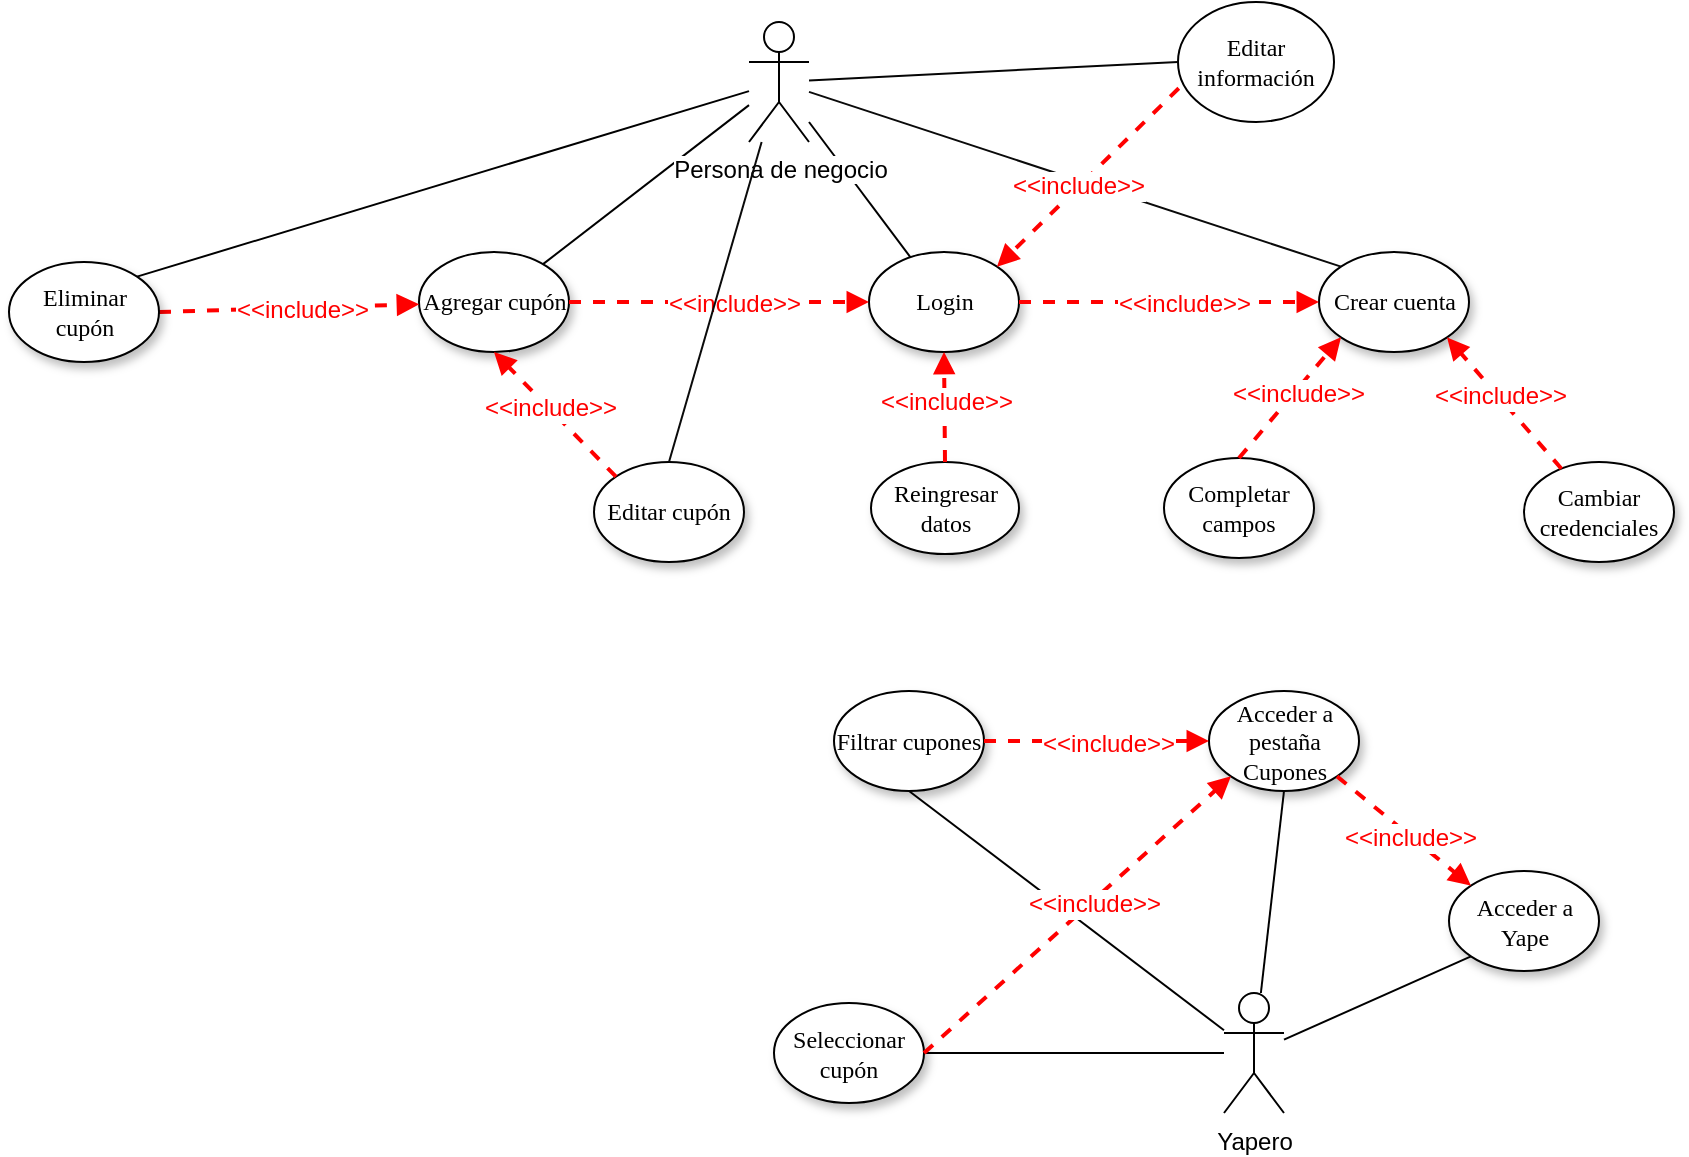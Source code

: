 <mxfile version="10.6.9" type="google"><diagram name="Page-1" id="42789a77-a242-8287-6e28-9cd8cfd52e62"><mxGraphModel dx="1162" dy="609" grid="1" gridSize="10" guides="1" tooltips="1" connect="1" arrows="1" fold="1" page="1" pageScale="1" pageWidth="1169" pageHeight="827" background="#ffffff" math="0" shadow="0"><root><mxCell id="0"/><mxCell id="1" parent="0"/><mxCell id="1ea317790d2ca983-12" style="edgeStyle=none;rounded=1;html=1;labelBackgroundColor=none;startArrow=none;startFill=0;startSize=5;endArrow=none;endFill=0;endSize=5;jettySize=auto;orthogonalLoop=1;strokeColor=#000000;strokeWidth=1;fontFamily=Verdana;fontSize=12;fontColor=#000000;" parent="1" source="GOeY4Hu4nDBWTHGjE_-F-1" target="1ea317790d2ca983-2" edge="1"><mxGeometry relative="1" as="geometry"><mxPoint x="822.666" y="376.479" as="sourcePoint"/></mxGeometry></mxCell><mxCell id="1ea317790d2ca983-13" value="" style="edgeStyle=none;rounded=1;html=1;labelBackgroundColor=none;startArrow=none;startFill=0;startSize=5;endArrow=none;endFill=0;endSize=5;jettySize=auto;orthogonalLoop=1;strokeColor=#000000;strokeWidth=1;fontFamily=Verdana;fontSize=12;fontColor=#000000;" parent="1" source="GOeY4Hu4nDBWTHGjE_-F-1" target="1ea317790d2ca983-9" edge="1"><mxGeometry x="-0.088" y="10" relative="1" as="geometry"><mxPoint x="770" y="250" as="sourcePoint"/><mxPoint as="offset"/></mxGeometry></mxCell><mxCell id="1ea317790d2ca983-2" value="&lt;span&gt;Agregar cupón&lt;/span&gt;" style="ellipse;whiteSpace=wrap;html=1;rounded=0;shadow=1;comic=0;labelBackgroundColor=none;strokeColor=#000000;strokeWidth=1;fillColor=#FFFFFF;fontFamily=Verdana;fontSize=12;fontColor=#000000;align=center;" parent="1" vertex="1"><mxGeometry x="407.5" y="175" width="75" height="50" as="geometry"/></mxCell><mxCell id="1ea317790d2ca983-3" value="&lt;span&gt;Editar cupón&lt;/span&gt;" style="ellipse;whiteSpace=wrap;html=1;rounded=0;shadow=1;comic=0;labelBackgroundColor=none;strokeColor=#000000;strokeWidth=1;fillColor=#FFFFFF;fontFamily=Verdana;fontSize=12;fontColor=#000000;align=center;" parent="1" vertex="1"><mxGeometry x="495" y="280" width="75" height="50" as="geometry"/></mxCell><mxCell id="1ea317790d2ca983-4" value="Acceder a Yape" style="ellipse;whiteSpace=wrap;html=1;rounded=0;shadow=1;comic=0;labelBackgroundColor=none;strokeColor=#000000;strokeWidth=1;fillColor=#FFFFFF;fontFamily=Verdana;fontSize=12;fontColor=#000000;align=center;" parent="1" vertex="1"><mxGeometry x="922.5" y="484.5" width="75" height="50" as="geometry"/></mxCell><mxCell id="1ea317790d2ca983-5" value="&lt;span&gt;Acceder a pestaña Cupones&lt;/span&gt;" style="ellipse;whiteSpace=wrap;html=1;rounded=0;shadow=1;comic=0;labelBackgroundColor=none;strokeColor=#000000;strokeWidth=1;fillColor=#FFFFFF;fontFamily=Verdana;fontSize=12;fontColor=#000000;align=center;" parent="1" vertex="1"><mxGeometry x="802.5" y="394.5" width="75" height="50" as="geometry"/></mxCell><mxCell id="1ea317790d2ca983-6" value="&lt;span&gt;Reingresar datos&lt;/span&gt;" style="ellipse;whiteSpace=wrap;html=1;rounded=0;shadow=1;comic=0;labelBackgroundColor=none;strokeColor=#000000;strokeWidth=1;fillColor=#FFFFFF;fontFamily=Verdana;fontSize=12;fontColor=#000000;align=center;" parent="1" vertex="1"><mxGeometry x="633.5" y="280" width="74" height="46" as="geometry"/></mxCell><mxCell id="1ea317790d2ca983-7" value="&lt;span&gt;Cambiar credenciales&lt;/span&gt;" style="ellipse;whiteSpace=wrap;html=1;rounded=0;shadow=1;comic=0;labelBackgroundColor=none;strokeColor=#000000;strokeWidth=1;fillColor=#FFFFFF;fontFamily=Verdana;fontSize=12;fontColor=#000000;align=center;" parent="1" vertex="1"><mxGeometry x="960" y="280" width="75" height="50" as="geometry"/></mxCell><mxCell id="1ea317790d2ca983-8" value="Filtrar cupones" style="ellipse;whiteSpace=wrap;html=1;rounded=0;shadow=1;comic=0;labelBackgroundColor=none;strokeColor=#000000;strokeWidth=1;fillColor=#FFFFFF;fontFamily=Verdana;fontSize=12;fontColor=#000000;align=center;" parent="1" vertex="1"><mxGeometry x="615" y="394.5" width="75" height="50" as="geometry"/></mxCell><mxCell id="1ea317790d2ca983-9" value="Login" style="ellipse;whiteSpace=wrap;html=1;rounded=0;shadow=1;comic=0;labelBackgroundColor=none;strokeColor=#000000;strokeWidth=1;fillColor=#FFFFFF;fontFamily=Verdana;fontSize=12;fontColor=#000000;align=center;" parent="1" vertex="1"><mxGeometry x="632.5" y="175" width="75" height="50" as="geometry"/></mxCell><mxCell id="1ea317790d2ca983-10" value="&lt;span&gt;Completar campos&lt;/span&gt;" style="ellipse;whiteSpace=wrap;html=1;rounded=0;shadow=1;comic=0;labelBackgroundColor=none;strokeColor=#000000;strokeWidth=1;fillColor=#FFFFFF;fontFamily=Verdana;fontSize=12;fontColor=#000000;align=center;" parent="1" vertex="1"><mxGeometry x="780" y="278" width="75" height="50" as="geometry"/></mxCell><mxCell id="1ea317790d2ca983-11" value="&lt;span&gt;Seleccionar cupón&lt;/span&gt;" style="ellipse;whiteSpace=wrap;html=1;rounded=0;shadow=1;comic=0;labelBackgroundColor=none;strokeColor=#000000;strokeWidth=1;fillColor=#FFFFFF;fontFamily=Verdana;fontSize=12;fontColor=#000000;align=center;" parent="1" vertex="1"><mxGeometry x="585" y="550.5" width="75" height="50" as="geometry"/></mxCell><mxCell id="GOeY4Hu4nDBWTHGjE_-F-1" value="Persona de negocio" style="shape=umlActor;verticalLabelPosition=bottom;labelBackgroundColor=#ffffff;verticalAlign=top;html=1;outlineConnect=0;" vertex="1" parent="1"><mxGeometry x="572.5" y="60" width="30" height="60" as="geometry"/></mxCell><mxCell id="GOeY4Hu4nDBWTHGjE_-F-5" value="&lt;font face=&quot;Verdana&quot;&gt;Editar información&lt;/font&gt;" style="ellipse;whiteSpace=wrap;html=1;" vertex="1" parent="1"><mxGeometry x="787" y="50" width="78" height="60" as="geometry"/></mxCell><mxCell id="GOeY4Hu4nDBWTHGjE_-F-8" value="Crear cuenta" style="ellipse;whiteSpace=wrap;html=1;rounded=0;shadow=1;comic=0;labelBackgroundColor=none;strokeColor=#000000;strokeWidth=1;fillColor=#FFFFFF;fontFamily=Verdana;fontSize=12;fontColor=#000000;align=center;" vertex="1" parent="1"><mxGeometry x="857.5" y="175" width="75" height="50" as="geometry"/></mxCell><mxCell id="GOeY4Hu4nDBWTHGjE_-F-10" value="" style="edgeStyle=none;rounded=1;html=1;labelBackgroundColor=none;startArrow=none;startFill=0;startSize=5;endArrow=none;endFill=0;endSize=5;jettySize=auto;orthogonalLoop=1;strokeColor=#000000;strokeWidth=1;fontFamily=Verdana;fontSize=12;fontColor=#000000;entryX=1;entryY=0;entryDx=0;entryDy=0;" edge="1" parent="1" source="GOeY4Hu4nDBWTHGjE_-F-1" target="GOeY4Hu4nDBWTHGjE_-F-9"><mxGeometry relative="1" as="geometry"><mxPoint x="955" y="218.502" as="sourcePoint"/><mxPoint x="1112.13" y="359.935" as="targetPoint"/></mxGeometry></mxCell><mxCell id="GOeY4Hu4nDBWTHGjE_-F-11" value="" style="edgeStyle=none;rounded=1;html=1;labelBackgroundColor=none;startArrow=none;startFill=0;startSize=5;endArrow=none;endFill=0;endSize=5;jettySize=auto;orthogonalLoop=1;strokeColor=#0A0A0A;strokeWidth=1;fontFamily=Verdana;fontSize=12;fontColor=#000000;entryX=0;entryY=0;entryDx=0;entryDy=0;" edge="1" parent="1" source="GOeY4Hu4nDBWTHGjE_-F-1" target="GOeY4Hu4nDBWTHGjE_-F-8"><mxGeometry x="-0.088" y="10" relative="1" as="geometry"><mxPoint x="820" y="210" as="sourcePoint"/><mxPoint x="459.999" y="338.503" as="targetPoint"/><mxPoint as="offset"/></mxGeometry></mxCell><mxCell id="GOeY4Hu4nDBWTHGjE_-F-12" value="Yapero" style="shape=umlActor;verticalLabelPosition=bottom;labelBackgroundColor=#ffffff;verticalAlign=top;html=1;outlineConnect=0;" vertex="1" parent="1"><mxGeometry x="810" y="545.5" width="30" height="60" as="geometry"/></mxCell><mxCell id="GOeY4Hu4nDBWTHGjE_-F-14" value="" style="edgeStyle=none;rounded=1;html=1;labelBackgroundColor=none;startArrow=none;startFill=0;startSize=5;endArrow=none;endFill=0;endSize=5;jettySize=auto;orthogonalLoop=1;strokeColor=#000000;strokeWidth=1;fontFamily=Verdana;fontSize=12;fontColor=#000000;exitX=1;exitY=0.5;exitDx=0;exitDy=0;" edge="1" parent="1" source="1ea317790d2ca983-11" target="GOeY4Hu4nDBWTHGjE_-F-12"><mxGeometry x="-0.088" y="10" relative="1" as="geometry"><mxPoint x="977.5" y="556.765" as="sourcePoint"/><mxPoint x="720.499" y="715.503" as="targetPoint"/><mxPoint as="offset"/></mxGeometry></mxCell><mxCell id="GOeY4Hu4nDBWTHGjE_-F-15" value="" style="edgeStyle=none;rounded=1;html=1;labelBackgroundColor=none;startArrow=none;startFill=0;startSize=5;endArrow=none;endFill=0;endSize=5;jettySize=auto;orthogonalLoop=1;strokeColor=#000000;strokeWidth=1;fontFamily=Verdana;fontSize=12;fontColor=#000000;exitX=0.5;exitY=1;exitDx=0;exitDy=0;" edge="1" parent="1" source="1ea317790d2ca983-8" target="GOeY4Hu4nDBWTHGjE_-F-12"><mxGeometry x="-0.088" y="10" relative="1" as="geometry"><mxPoint x="686.912" y="640.824" as="sourcePoint"/><mxPoint x="1045" y="616.518" as="targetPoint"/><mxPoint as="offset"/></mxGeometry></mxCell><mxCell id="GOeY4Hu4nDBWTHGjE_-F-16" value="" style="edgeStyle=none;rounded=1;html=1;labelBackgroundColor=none;startArrow=none;startFill=0;startSize=5;endArrow=none;endFill=0;endSize=5;jettySize=auto;orthogonalLoop=1;strokeColor=#000000;strokeWidth=1;fontFamily=Verdana;fontSize=12;fontColor=#000000;exitX=0.5;exitY=1;exitDx=0;exitDy=0;" edge="1" parent="1" source="1ea317790d2ca983-5" target="GOeY4Hu4nDBWTHGjE_-F-12"><mxGeometry x="-0.088" y="10" relative="1" as="geometry"><mxPoint x="829.265" y="584.353" as="sourcePoint"/><mxPoint x="1045" y="613.475" as="targetPoint"/><mxPoint as="offset"/></mxGeometry></mxCell><mxCell id="GOeY4Hu4nDBWTHGjE_-F-17" value="" style="edgeStyle=none;rounded=1;html=1;labelBackgroundColor=none;startArrow=none;startFill=0;startSize=5;endArrow=none;endFill=0;endSize=5;jettySize=auto;orthogonalLoop=1;strokeColor=#000000;strokeWidth=1;fontFamily=Verdana;fontSize=12;fontColor=#000000;exitX=0;exitY=1;exitDx=0;exitDy=0;" edge="1" parent="1" source="1ea317790d2ca983-4" target="GOeY4Hu4nDBWTHGjE_-F-12"><mxGeometry x="-0.088" y="10" relative="1" as="geometry"><mxPoint x="1132.353" y="489.088" as="sourcePoint"/><mxPoint x="1197.5" y="605.253" as="targetPoint"/><mxPoint as="offset"/></mxGeometry></mxCell><mxCell id="GOeY4Hu4nDBWTHGjE_-F-18" value="" style="endArrow=block;dashed=1;html=1;exitX=1;exitY=0.5;exitDx=0;exitDy=0;entryX=0;entryY=1;entryDx=0;entryDy=0;fillColor=#f8cecc;strokeColor=#FF0000;rounded=1;strokeWidth=2;endFill=1;" edge="1" parent="1" source="1ea317790d2ca983-11" target="1ea317790d2ca983-5"><mxGeometry width="50" height="50" relative="1" as="geometry"><mxPoint x="880" y="660.5" as="sourcePoint"/><mxPoint x="930" y="610.5" as="targetPoint"/></mxGeometry></mxCell><mxCell id="GOeY4Hu4nDBWTHGjE_-F-19" value="&lt;font color=&quot;#ff0000&quot;&gt;&amp;lt;&amp;lt;include&amp;gt;&amp;gt;&lt;/font&gt;" style="text;html=1;resizable=0;points=[];align=center;verticalAlign=middle;labelBackgroundColor=#ffffff;" vertex="1" connectable="0" parent="GOeY4Hu4nDBWTHGjE_-F-18"><mxGeometry x="0.097" y="-1" relative="1" as="geometry"><mxPoint as="offset"/></mxGeometry></mxCell><mxCell id="GOeY4Hu4nDBWTHGjE_-F-20" value="" style="endArrow=block;dashed=1;html=1;exitX=1;exitY=0.5;exitDx=0;exitDy=0;entryX=0;entryY=0.5;entryDx=0;entryDy=0;fillColor=#f8cecc;strokeColor=#FF0000;rounded=1;strokeWidth=2;endFill=1;" edge="1" parent="1" source="1ea317790d2ca983-8" target="1ea317790d2ca983-5"><mxGeometry width="50" height="50" relative="1" as="geometry"><mxPoint x="927.529" y="355.588" as="sourcePoint"/><mxPoint x="1235.765" y="216.765" as="targetPoint"/></mxGeometry></mxCell><mxCell id="GOeY4Hu4nDBWTHGjE_-F-21" value="&lt;font color=&quot;#ff0000&quot;&gt;&amp;lt;&amp;lt;include&amp;gt;&amp;gt;&lt;/font&gt;" style="text;html=1;resizable=0;points=[];align=center;verticalAlign=middle;labelBackgroundColor=#ffffff;" vertex="1" connectable="0" parent="GOeY4Hu4nDBWTHGjE_-F-20"><mxGeometry x="0.097" y="-1" relative="1" as="geometry"><mxPoint as="offset"/></mxGeometry></mxCell><mxCell id="GOeY4Hu4nDBWTHGjE_-F-22" value="" style="endArrow=block;dashed=1;html=1;exitX=1;exitY=1;exitDx=0;exitDy=0;entryX=0;entryY=0;entryDx=0;entryDy=0;fillColor=#f8cecc;strokeColor=#FF0000;rounded=1;strokeWidth=2;endFill=1;" edge="1" parent="1" source="1ea317790d2ca983-5" target="1ea317790d2ca983-4"><mxGeometry width="50" height="50" relative="1" as="geometry"><mxPoint x="1035.029" y="458.588" as="sourcePoint"/><mxPoint x="1343.265" y="319.765" as="targetPoint"/></mxGeometry></mxCell><mxCell id="GOeY4Hu4nDBWTHGjE_-F-23" value="&lt;font color=&quot;#ff0000&quot;&gt;&amp;lt;&amp;lt;include&amp;gt;&amp;gt;&lt;/font&gt;" style="text;html=1;resizable=0;points=[];align=center;verticalAlign=middle;labelBackgroundColor=#ffffff;" vertex="1" connectable="0" parent="GOeY4Hu4nDBWTHGjE_-F-22"><mxGeometry x="0.097" y="-1" relative="1" as="geometry"><mxPoint as="offset"/></mxGeometry></mxCell><mxCell id="GOeY4Hu4nDBWTHGjE_-F-24" value="" style="edgeStyle=none;rounded=1;html=1;labelBackgroundColor=none;startArrow=none;startFill=0;startSize=5;endArrow=none;endFill=0;endSize=5;jettySize=auto;orthogonalLoop=1;strokeColor=#050505;strokeWidth=1;fontFamily=Verdana;fontSize=12;fontColor=#000000;entryX=0;entryY=0.5;entryDx=0;entryDy=0;" edge="1" parent="1" source="GOeY4Hu4nDBWTHGjE_-F-1" target="GOeY4Hu4nDBWTHGjE_-F-5"><mxGeometry relative="1" as="geometry"><mxPoint x="840" y="220" as="sourcePoint"/><mxPoint x="1206" y="330.559" as="targetPoint"/></mxGeometry></mxCell><mxCell id="GOeY4Hu4nDBWTHGjE_-F-26" value="" style="endArrow=block;dashed=1;html=1;exitX=0.5;exitY=0;exitDx=0;exitDy=0;entryX=0;entryY=1;entryDx=0;entryDy=0;fillColor=#f8cecc;strokeColor=#FF0000;rounded=1;strokeWidth=2;endFill=1;" edge="1" parent="1" source="1ea317790d2ca983-10" target="GOeY4Hu4nDBWTHGjE_-F-8"><mxGeometry width="50" height="50" relative="1" as="geometry"><mxPoint x="1310.029" y="786.088" as="sourcePoint"/><mxPoint x="1618.265" y="647.265" as="targetPoint"/></mxGeometry></mxCell><mxCell id="GOeY4Hu4nDBWTHGjE_-F-27" value="&lt;font color=&quot;#ff0000&quot;&gt;&amp;lt;&amp;lt;include&amp;gt;&amp;gt;&lt;/font&gt;" style="text;html=1;resizable=0;points=[];align=center;verticalAlign=middle;labelBackgroundColor=#ffffff;" vertex="1" connectable="0" parent="GOeY4Hu4nDBWTHGjE_-F-26"><mxGeometry x="0.097" y="-1" relative="1" as="geometry"><mxPoint as="offset"/></mxGeometry></mxCell><mxCell id="GOeY4Hu4nDBWTHGjE_-F-28" value="" style="endArrow=block;dashed=1;html=1;exitX=1;exitY=0.5;exitDx=0;exitDy=0;entryX=0;entryY=0.5;entryDx=0;entryDy=0;fillColor=#f8cecc;strokeColor=#FF0000;rounded=1;strokeWidth=2;endFill=1;" edge="1" parent="1" source="1ea317790d2ca983-9" target="GOeY4Hu4nDBWTHGjE_-F-8"><mxGeometry width="50" height="50" relative="1" as="geometry"><mxPoint x="435.029" y="722.588" as="sourcePoint"/><mxPoint x="743.265" y="583.765" as="targetPoint"/></mxGeometry></mxCell><mxCell id="GOeY4Hu4nDBWTHGjE_-F-29" value="&lt;font color=&quot;#ff0000&quot;&gt;&amp;lt;&amp;lt;include&amp;gt;&amp;gt;&lt;/font&gt;" style="text;html=1;resizable=0;points=[];align=center;verticalAlign=middle;labelBackgroundColor=#ffffff;" vertex="1" connectable="0" parent="GOeY4Hu4nDBWTHGjE_-F-28"><mxGeometry x="0.097" y="-1" relative="1" as="geometry"><mxPoint as="offset"/></mxGeometry></mxCell><mxCell id="GOeY4Hu4nDBWTHGjE_-F-30" value="" style="endArrow=block;dashed=1;html=1;exitX=1;exitY=0.5;exitDx=0;exitDy=0;fillColor=#f8cecc;strokeColor=#FF0000;rounded=1;strokeWidth=2;endFill=1;entryX=0;entryY=0.5;entryDx=0;entryDy=0;" edge="1" parent="1" source="1ea317790d2ca983-2" target="1ea317790d2ca983-9"><mxGeometry width="50" height="50" relative="1" as="geometry"><mxPoint x="675.529" y="520.088" as="sourcePoint"/><mxPoint x="790" y="240" as="targetPoint"/></mxGeometry></mxCell><mxCell id="GOeY4Hu4nDBWTHGjE_-F-31" value="&lt;font color=&quot;#ff0000&quot;&gt;&amp;lt;&amp;lt;include&amp;gt;&amp;gt;&lt;/font&gt;" style="text;html=1;resizable=0;points=[];align=center;verticalAlign=middle;labelBackgroundColor=#ffffff;" vertex="1" connectable="0" parent="GOeY4Hu4nDBWTHGjE_-F-30"><mxGeometry x="0.097" y="-1" relative="1" as="geometry"><mxPoint as="offset"/></mxGeometry></mxCell><mxCell id="GOeY4Hu4nDBWTHGjE_-F-32" value="" style="endArrow=block;dashed=1;html=1;exitX=1;exitY=0.5;exitDx=0;exitDy=0;fillColor=#f8cecc;strokeColor=#FF0000;rounded=1;strokeWidth=2;endFill=1;" edge="1" parent="1" source="GOeY4Hu4nDBWTHGjE_-F-9" target="1ea317790d2ca983-2"><mxGeometry width="50" height="50" relative="1" as="geometry"><mxPoint x="842.029" y="489.588" as="sourcePoint"/><mxPoint x="1150.265" y="350.765" as="targetPoint"/></mxGeometry></mxCell><mxCell id="GOeY4Hu4nDBWTHGjE_-F-33" value="&lt;font color=&quot;#ff0000&quot;&gt;&amp;lt;&amp;lt;include&amp;gt;&amp;gt;&lt;/font&gt;" style="text;html=1;resizable=0;points=[];align=center;verticalAlign=middle;labelBackgroundColor=#ffffff;" vertex="1" connectable="0" parent="GOeY4Hu4nDBWTHGjE_-F-32"><mxGeometry x="0.097" y="-1" relative="1" as="geometry"><mxPoint as="offset"/></mxGeometry></mxCell><mxCell id="GOeY4Hu4nDBWTHGjE_-F-34" value="" style="endArrow=block;dashed=1;html=1;exitX=0;exitY=0;exitDx=0;exitDy=0;entryX=0.5;entryY=1;entryDx=0;entryDy=0;fillColor=#f8cecc;strokeColor=#FF0000;rounded=1;strokeWidth=2;endFill=1;" edge="1" parent="1" source="1ea317790d2ca983-3" target="1ea317790d2ca983-2"><mxGeometry width="50" height="50" relative="1" as="geometry"><mxPoint x="965.029" y="532.088" as="sourcePoint"/><mxPoint x="1273.265" y="393.265" as="targetPoint"/></mxGeometry></mxCell><mxCell id="GOeY4Hu4nDBWTHGjE_-F-35" value="&lt;font color=&quot;#ff0000&quot;&gt;&amp;lt;&amp;lt;include&amp;gt;&amp;gt;&lt;/font&gt;" style="text;html=1;resizable=0;points=[];align=center;verticalAlign=middle;labelBackgroundColor=#ffffff;" vertex="1" connectable="0" parent="GOeY4Hu4nDBWTHGjE_-F-34"><mxGeometry x="0.097" y="-1" relative="1" as="geometry"><mxPoint as="offset"/></mxGeometry></mxCell><mxCell id="GOeY4Hu4nDBWTHGjE_-F-36" value="" style="endArrow=block;dashed=1;html=1;entryX=1;entryY=1;entryDx=0;entryDy=0;fillColor=#f8cecc;strokeColor=#FF0000;rounded=1;strokeWidth=2;endFill=1;" edge="1" parent="1" source="1ea317790d2ca983-7" target="GOeY4Hu4nDBWTHGjE_-F-8"><mxGeometry width="50" height="50" relative="1" as="geometry"><mxPoint x="1290.441" y="637.5" as="sourcePoint"/><mxPoint x="1355.147" y="517.5" as="targetPoint"/></mxGeometry></mxCell><mxCell id="GOeY4Hu4nDBWTHGjE_-F-37" value="&lt;font color=&quot;#ff0000&quot;&gt;&amp;lt;&amp;lt;include&amp;gt;&amp;gt;&lt;/font&gt;" style="text;html=1;resizable=0;points=[];align=center;verticalAlign=middle;labelBackgroundColor=#ffffff;" vertex="1" connectable="0" parent="GOeY4Hu4nDBWTHGjE_-F-36"><mxGeometry x="0.097" y="-1" relative="1" as="geometry"><mxPoint as="offset"/></mxGeometry></mxCell><mxCell id="GOeY4Hu4nDBWTHGjE_-F-38" value="" style="endArrow=block;dashed=1;html=1;exitX=0.5;exitY=0;exitDx=0;exitDy=0;entryX=0.5;entryY=1;entryDx=0;entryDy=0;fillColor=#f8cecc;strokeColor=#FF0000;rounded=1;strokeWidth=2;endFill=1;" edge="1" parent="1" source="1ea317790d2ca983-6" target="1ea317790d2ca983-9"><mxGeometry width="50" height="50" relative="1" as="geometry"><mxPoint x="569.941" y="635" as="sourcePoint"/><mxPoint x="634.647" y="515" as="targetPoint"/></mxGeometry></mxCell><mxCell id="GOeY4Hu4nDBWTHGjE_-F-39" value="&lt;font color=&quot;#ff0000&quot;&gt;&amp;lt;&amp;lt;include&amp;gt;&amp;gt;&lt;/font&gt;" style="text;html=1;resizable=0;points=[];align=center;verticalAlign=middle;labelBackgroundColor=#ffffff;" vertex="1" connectable="0" parent="GOeY4Hu4nDBWTHGjE_-F-38"><mxGeometry x="0.097" y="-1" relative="1" as="geometry"><mxPoint as="offset"/></mxGeometry></mxCell><mxCell id="GOeY4Hu4nDBWTHGjE_-F-9" value="Eliminar cupón" style="ellipse;whiteSpace=wrap;html=1;rounded=0;shadow=1;comic=0;labelBackgroundColor=none;strokeColor=#000000;strokeWidth=1;fillColor=#FFFFFF;fontFamily=Verdana;fontSize=12;fontColor=#000000;align=center;" vertex="1" parent="1"><mxGeometry x="202.5" y="180" width="75" height="50" as="geometry"/></mxCell><mxCell id="GOeY4Hu4nDBWTHGjE_-F-42" value="" style="endArrow=block;dashed=1;html=1;exitX=0.005;exitY=0.719;exitDx=0;exitDy=0;entryX=1;entryY=0;entryDx=0;entryDy=0;fillColor=#f8cecc;strokeColor=#FF0000;rounded=1;strokeWidth=2;endFill=1;exitPerimeter=0;" edge="1" parent="1" source="GOeY4Hu4nDBWTHGjE_-F-5" target="1ea317790d2ca983-9"><mxGeometry width="50" height="50" relative="1" as="geometry"><mxPoint x="717.214" y="445.071" as="sourcePoint"/><mxPoint x="700.071" y="343.643" as="targetPoint"/></mxGeometry></mxCell><mxCell id="GOeY4Hu4nDBWTHGjE_-F-43" value="&lt;font color=&quot;#ff0000&quot;&gt;&amp;lt;&amp;lt;include&amp;gt;&amp;gt;&lt;/font&gt;" style="text;html=1;resizable=0;points=[];align=center;verticalAlign=middle;labelBackgroundColor=#ffffff;" vertex="1" connectable="0" parent="GOeY4Hu4nDBWTHGjE_-F-42"><mxGeometry x="0.097" y="-1" relative="1" as="geometry"><mxPoint as="offset"/></mxGeometry></mxCell><mxCell id="GOeY4Hu4nDBWTHGjE_-F-48" value="" style="edgeStyle=none;rounded=1;html=1;labelBackgroundColor=none;startArrow=none;startFill=0;startSize=5;endArrow=none;endFill=0;endSize=5;jettySize=auto;orthogonalLoop=1;strokeColor=#0A0A0A;strokeWidth=1;fontFamily=Verdana;fontSize=12;fontColor=#000000;exitX=0.5;exitY=0;exitDx=0;exitDy=0;" edge="1" parent="1" source="1ea317790d2ca983-3" target="GOeY4Hu4nDBWTHGjE_-F-1"><mxGeometry relative="1" as="geometry"><mxPoint x="532.5" y="290.552" as="sourcePoint"/><mxPoint x="188.235" y="383.559" as="targetPoint"/></mxGeometry></mxCell></root></mxGraphModel></diagram></mxfile>